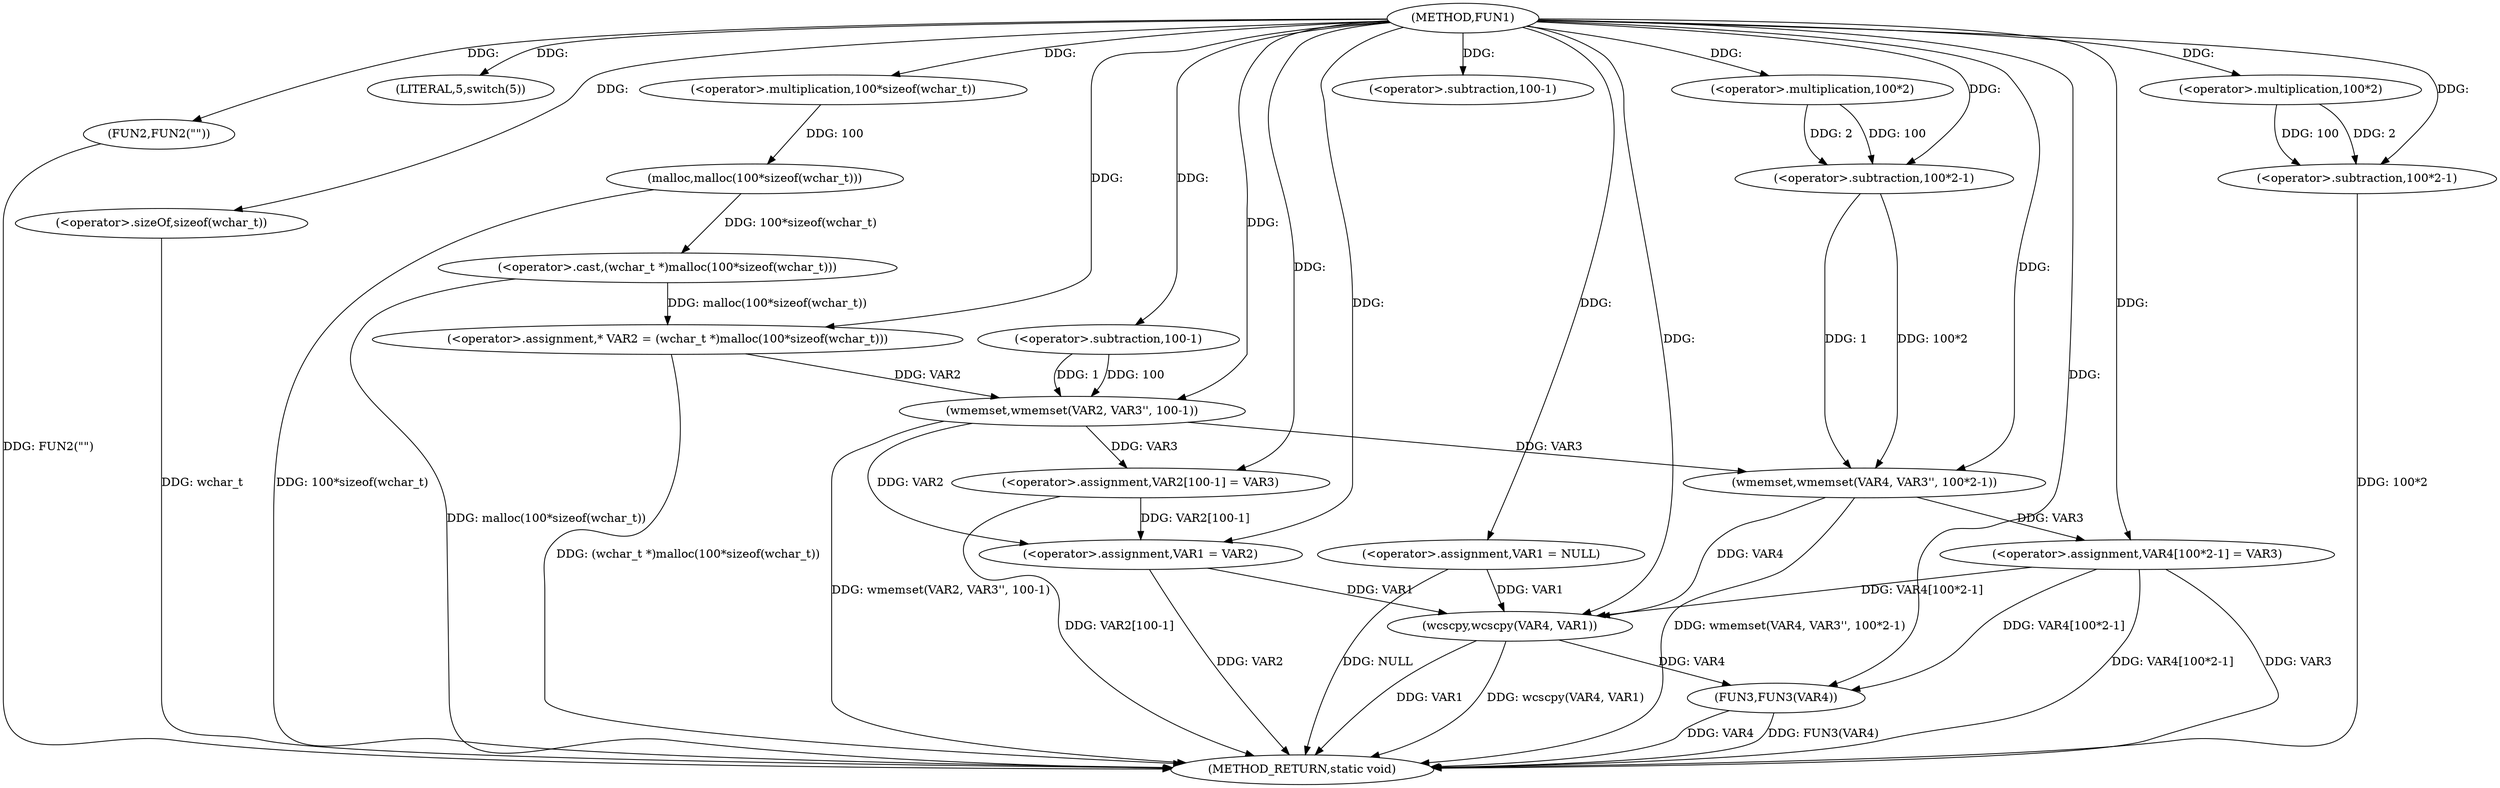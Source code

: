 digraph FUN1 {  
"1000100" [label = "(METHOD,FUN1)" ]
"1000166" [label = "(METHOD_RETURN,static void)" ]
"1000103" [label = "(<operator>.assignment,VAR1 = NULL)" ]
"1000107" [label = "(LITERAL,5,switch(5))" ]
"1000110" [label = "(FUN2,FUN2(\"\"))" ]
"1000116" [label = "(<operator>.assignment,* VAR2 = (wchar_t *)malloc(100*sizeof(wchar_t)))" ]
"1000118" [label = "(<operator>.cast,(wchar_t *)malloc(100*sizeof(wchar_t)))" ]
"1000120" [label = "(malloc,malloc(100*sizeof(wchar_t)))" ]
"1000121" [label = "(<operator>.multiplication,100*sizeof(wchar_t))" ]
"1000123" [label = "(<operator>.sizeOf,sizeof(wchar_t))" ]
"1000125" [label = "(wmemset,wmemset(VAR2, VAR3'', 100-1))" ]
"1000128" [label = "(<operator>.subtraction,100-1)" ]
"1000131" [label = "(<operator>.assignment,VAR2[100-1] = VAR3)" ]
"1000134" [label = "(<operator>.subtraction,100-1)" ]
"1000138" [label = "(<operator>.assignment,VAR1 = VAR2)" ]
"1000144" [label = "(wmemset,wmemset(VAR4, VAR3'', 100*2-1))" ]
"1000147" [label = "(<operator>.subtraction,100*2-1)" ]
"1000148" [label = "(<operator>.multiplication,100*2)" ]
"1000152" [label = "(<operator>.assignment,VAR4[100*2-1] = VAR3)" ]
"1000155" [label = "(<operator>.subtraction,100*2-1)" ]
"1000156" [label = "(<operator>.multiplication,100*2)" ]
"1000161" [label = "(wcscpy,wcscpy(VAR4, VAR1))" ]
"1000164" [label = "(FUN3,FUN3(VAR4))" ]
  "1000164" -> "1000166"  [ label = "DDG: FUN3(VAR4)"] 
  "1000125" -> "1000166"  [ label = "DDG: wmemset(VAR2, VAR3'', 100-1)"] 
  "1000103" -> "1000166"  [ label = "DDG: NULL"] 
  "1000152" -> "1000166"  [ label = "DDG: VAR3"] 
  "1000120" -> "1000166"  [ label = "DDG: 100*sizeof(wchar_t)"] 
  "1000152" -> "1000166"  [ label = "DDG: VAR4[100*2-1]"] 
  "1000116" -> "1000166"  [ label = "DDG: (wchar_t *)malloc(100*sizeof(wchar_t))"] 
  "1000161" -> "1000166"  [ label = "DDG: VAR1"] 
  "1000131" -> "1000166"  [ label = "DDG: VAR2[100-1]"] 
  "1000138" -> "1000166"  [ label = "DDG: VAR2"] 
  "1000144" -> "1000166"  [ label = "DDG: wmemset(VAR4, VAR3'', 100*2-1)"] 
  "1000110" -> "1000166"  [ label = "DDG: FUN2(\"\")"] 
  "1000118" -> "1000166"  [ label = "DDG: malloc(100*sizeof(wchar_t))"] 
  "1000155" -> "1000166"  [ label = "DDG: 100*2"] 
  "1000161" -> "1000166"  [ label = "DDG: wcscpy(VAR4, VAR1)"] 
  "1000123" -> "1000166"  [ label = "DDG: wchar_t"] 
  "1000164" -> "1000166"  [ label = "DDG: VAR4"] 
  "1000100" -> "1000103"  [ label = "DDG: "] 
  "1000100" -> "1000107"  [ label = "DDG: "] 
  "1000100" -> "1000110"  [ label = "DDG: "] 
  "1000118" -> "1000116"  [ label = "DDG: malloc(100*sizeof(wchar_t))"] 
  "1000100" -> "1000116"  [ label = "DDG: "] 
  "1000120" -> "1000118"  [ label = "DDG: 100*sizeof(wchar_t)"] 
  "1000121" -> "1000120"  [ label = "DDG: 100"] 
  "1000100" -> "1000121"  [ label = "DDG: "] 
  "1000100" -> "1000123"  [ label = "DDG: "] 
  "1000116" -> "1000125"  [ label = "DDG: VAR2"] 
  "1000100" -> "1000125"  [ label = "DDG: "] 
  "1000128" -> "1000125"  [ label = "DDG: 100"] 
  "1000128" -> "1000125"  [ label = "DDG: 1"] 
  "1000100" -> "1000128"  [ label = "DDG: "] 
  "1000125" -> "1000131"  [ label = "DDG: VAR3"] 
  "1000100" -> "1000131"  [ label = "DDG: "] 
  "1000100" -> "1000134"  [ label = "DDG: "] 
  "1000125" -> "1000138"  [ label = "DDG: VAR2"] 
  "1000131" -> "1000138"  [ label = "DDG: VAR2[100-1]"] 
  "1000100" -> "1000138"  [ label = "DDG: "] 
  "1000100" -> "1000144"  [ label = "DDG: "] 
  "1000125" -> "1000144"  [ label = "DDG: VAR3"] 
  "1000147" -> "1000144"  [ label = "DDG: 100*2"] 
  "1000147" -> "1000144"  [ label = "DDG: 1"] 
  "1000148" -> "1000147"  [ label = "DDG: 100"] 
  "1000148" -> "1000147"  [ label = "DDG: 2"] 
  "1000100" -> "1000148"  [ label = "DDG: "] 
  "1000100" -> "1000147"  [ label = "DDG: "] 
  "1000144" -> "1000152"  [ label = "DDG: VAR3"] 
  "1000100" -> "1000152"  [ label = "DDG: "] 
  "1000156" -> "1000155"  [ label = "DDG: 100"] 
  "1000156" -> "1000155"  [ label = "DDG: 2"] 
  "1000100" -> "1000156"  [ label = "DDG: "] 
  "1000100" -> "1000155"  [ label = "DDG: "] 
  "1000152" -> "1000161"  [ label = "DDG: VAR4[100*2-1]"] 
  "1000144" -> "1000161"  [ label = "DDG: VAR4"] 
  "1000100" -> "1000161"  [ label = "DDG: "] 
  "1000103" -> "1000161"  [ label = "DDG: VAR1"] 
  "1000138" -> "1000161"  [ label = "DDG: VAR1"] 
  "1000152" -> "1000164"  [ label = "DDG: VAR4[100*2-1]"] 
  "1000161" -> "1000164"  [ label = "DDG: VAR4"] 
  "1000100" -> "1000164"  [ label = "DDG: "] 
}

